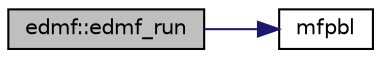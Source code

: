 digraph "edmf::edmf_run"
{
  edge [fontname="Helvetica",fontsize="10",labelfontname="Helvetica",labelfontsize="10"];
  node [fontname="Helvetica",fontsize="10",shape=record];
  rankdir="LR";
  Node0 [label="edmf::edmf_run",height=0.2,width=0.4,color="black", fillcolor="grey75", style="filled", fontcolor="black"];
  Node0 -> Node1 [color="midnightblue",fontsize="10",style="solid",fontname="Helvetica"];
  Node1 [label="mfpbl",height=0.2,width=0.4,color="black", fillcolor="white", style="filled",URL="$group___h_e_d_m_f.html#ga5787e718b62c0502c0734303a16cd8ed",tooltip="This subroutine is used for calculating the mass flux and updraft properties. "];
}
